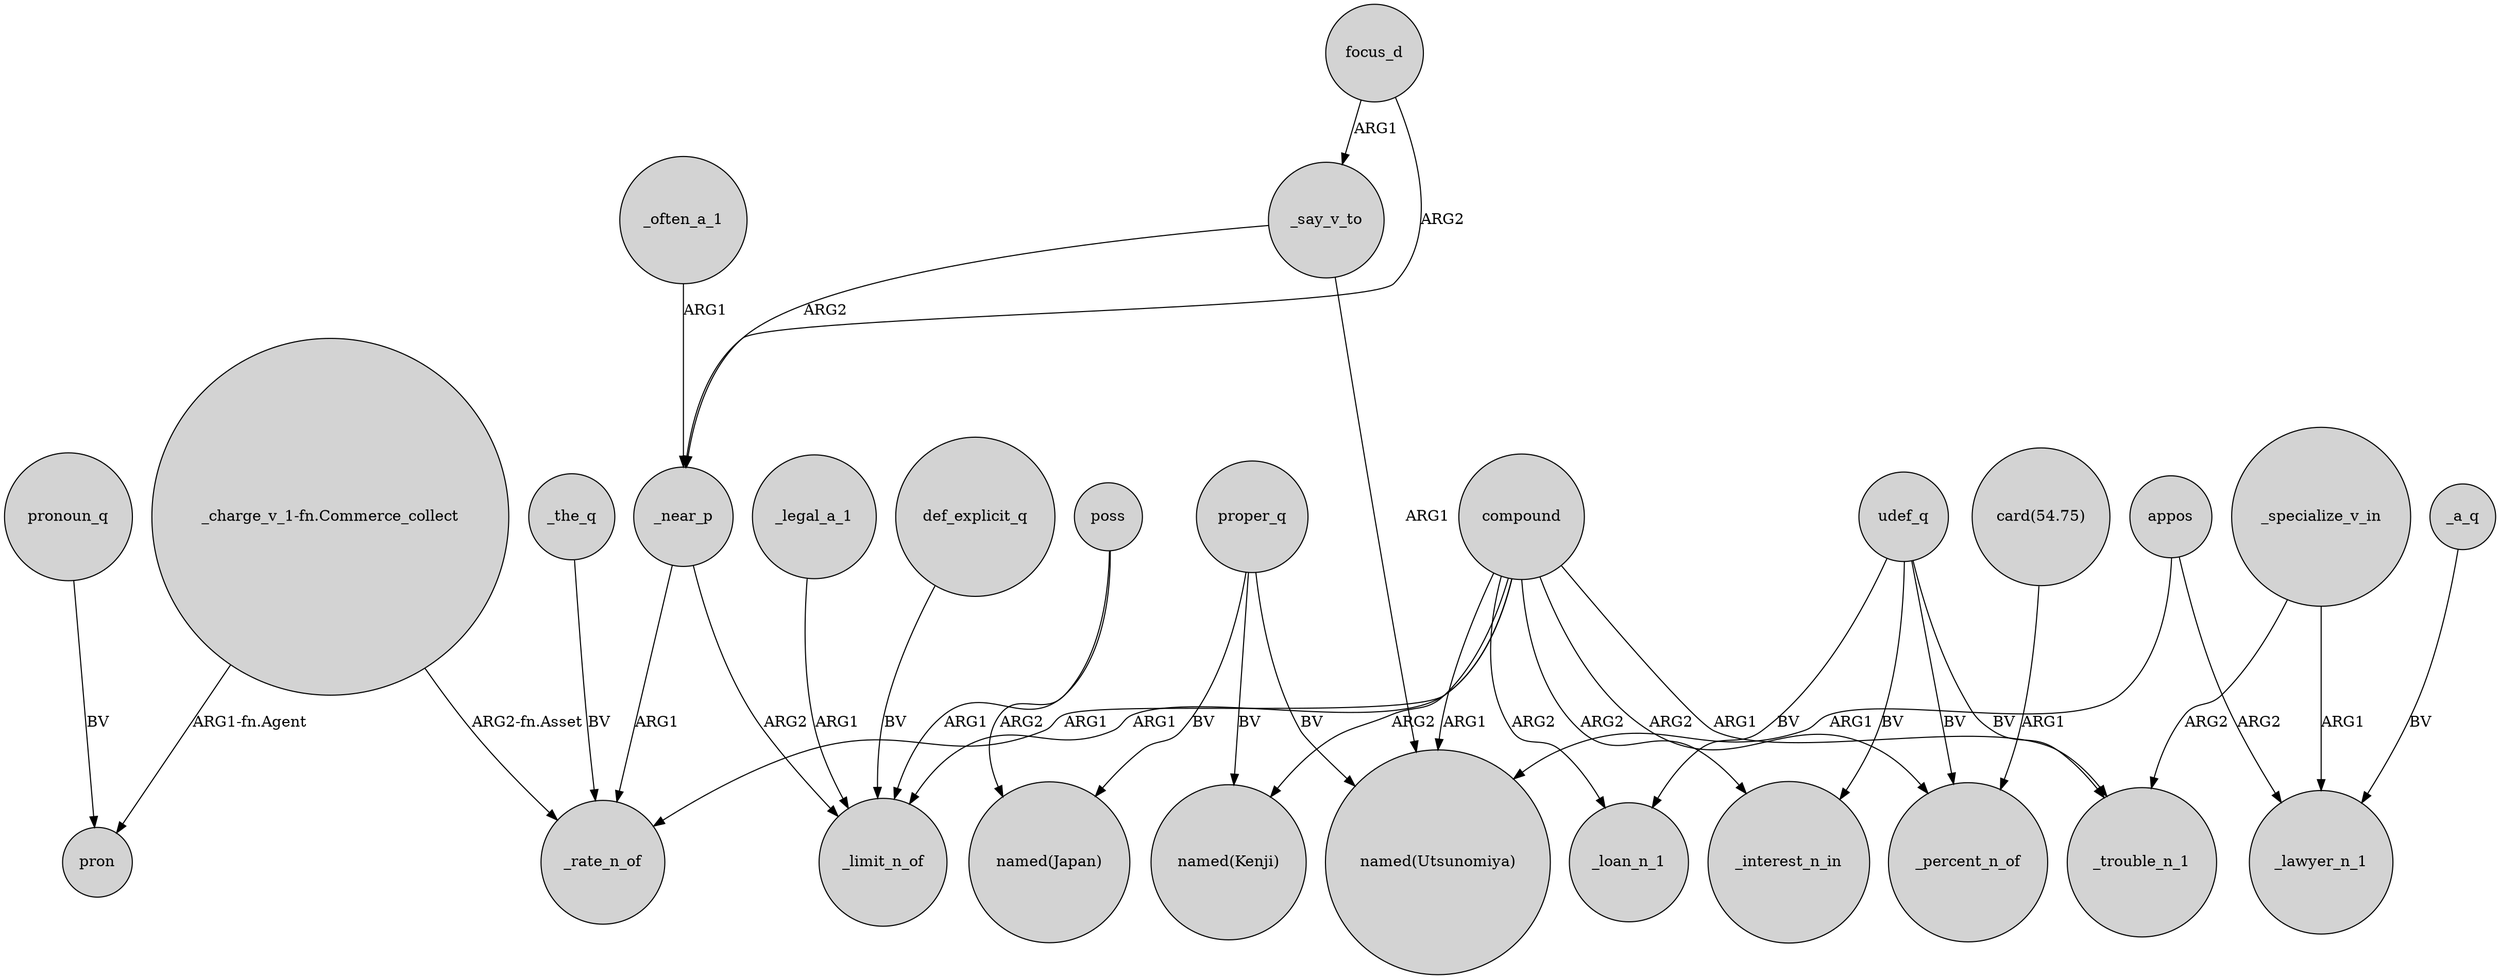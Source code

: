 digraph {
	node [shape=circle style=filled]
	_often_a_1 -> _near_p [label=ARG1]
	_near_p -> _rate_n_of [label=ARG1]
	_a_q -> _lawyer_n_1 [label=BV]
	compound -> _limit_n_of [label=ARG1]
	compound -> "named(Utsunomiya)" [label=ARG1]
	compound -> _rate_n_of [label=ARG1]
	focus_d -> _near_p [label=ARG2]
	_legal_a_1 -> _limit_n_of [label=ARG1]
	_say_v_to -> "named(Utsunomiya)" [label=ARG1]
	appos -> _lawyer_n_1 [label=ARG2]
	_near_p -> _limit_n_of [label=ARG2]
	udef_q -> _interest_n_in [label=BV]
	proper_q -> "named(Japan)" [label=BV]
	_the_q -> _rate_n_of [label=BV]
	compound -> _percent_n_of [label=ARG2]
	compound -> _interest_n_in [label=ARG2]
	poss -> _limit_n_of [label=ARG1]
	_specialize_v_in -> _trouble_n_1 [label=ARG2]
	udef_q -> _trouble_n_1 [label=BV]
	compound -> _loan_n_1 [label=ARG2]
	pronoun_q -> pron [label=BV]
	compound -> _trouble_n_1 [label=ARG1]
	poss -> "named(Japan)" [label=ARG2]
	appos -> "named(Utsunomiya)" [label=ARG1]
	"card(54.75)" -> _percent_n_of [label=ARG1]
	proper_q -> "named(Kenji)" [label=BV]
	"_charge_v_1-fn.Commerce_collect" -> pron [label="ARG1-fn.Agent"]
	udef_q -> _percent_n_of [label=BV]
	"_charge_v_1-fn.Commerce_collect" -> _rate_n_of [label="ARG2-fn.Asset"]
	_specialize_v_in -> _lawyer_n_1 [label=ARG1]
	def_explicit_q -> _limit_n_of [label=BV]
	_say_v_to -> _near_p [label=ARG2]
	proper_q -> "named(Utsunomiya)" [label=BV]
	udef_q -> _loan_n_1 [label=BV]
	compound -> "named(Kenji)" [label=ARG2]
	focus_d -> _say_v_to [label=ARG1]
}
